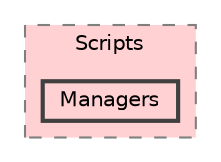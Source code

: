 digraph "C:/Users/PC/Documents/GitHub/Witch-Pack/WitchPack/Assets/Scripts/Managers"
{
 // LATEX_PDF_SIZE
  bgcolor="transparent";
  edge [fontname=Helvetica,fontsize=10,labelfontname=Helvetica,labelfontsize=10];
  node [fontname=Helvetica,fontsize=10,shape=box,height=0.2,width=0.4];
  compound=true
  subgraph clusterdir_9ac8f34010cad31c2f4e44a4a44f5a85 {
    graph [ bgcolor="#ffd1d2", pencolor="grey50", label="Scripts", fontname=Helvetica,fontsize=10 style="filled,dashed", URL="dir_9ac8f34010cad31c2f4e44a4a44f5a85.html",tooltip=""]
  dir_5292cb213de9239a430ac0f97969b4f7 [label="Managers", fillcolor="#ffd1d2", color="grey25", style="filled,bold", URL="dir_5292cb213de9239a430ac0f97969b4f7.html",tooltip=""];
  }
}
